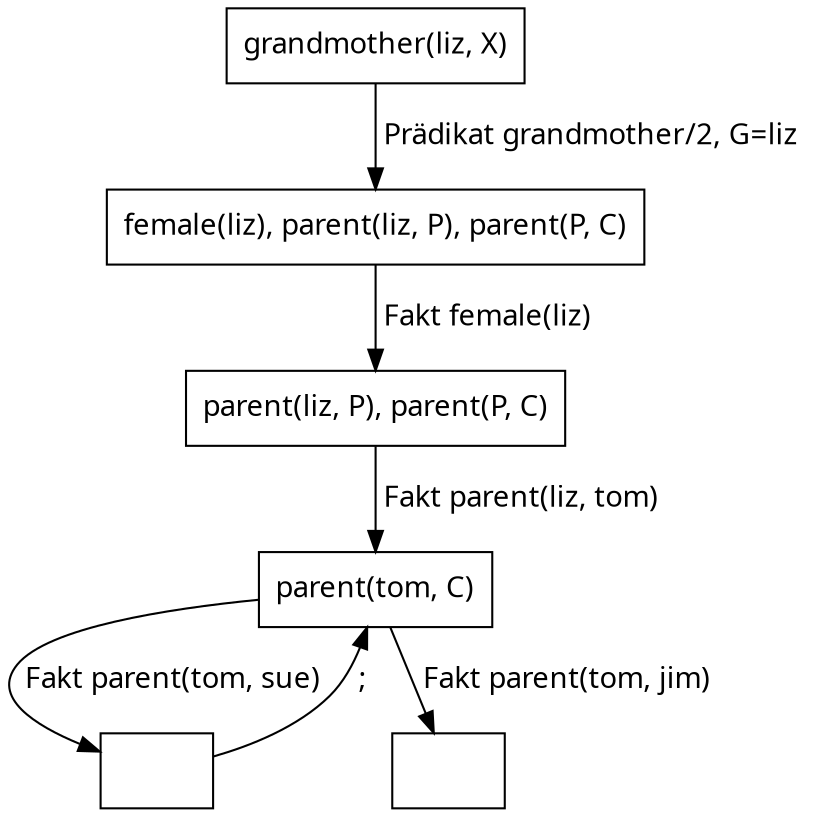 digraph Grandmother {
    node [fontname="Go Mono", shape=rect];
    edge [fontname="Go Mono"];

    a [label="grandmother(liz, X)"];
    a -> b1 [label=" Prädikat grandmother/2, G=liz "];
    b1 [label="female(liz), parent(liz, P), parent(P, C)"];
    b1 -> c1 [label=" Fakt female(liz) "];
    c1 [label="parent(liz, P), parent(P, C)"];
    c1 -> d1 [label=" Fakt parent(liz, tom) "];
    d1 [label="parent(tom, C)"];
    d1 -> e1 [label=" Fakt parent(tom, sue) "];
    e1 [label=""];
    e1 -> d1 [label=" ; "];
    d1 -> e2 [label=" Fakt parent(tom, jim) "];
    e2 [label=""];
}
